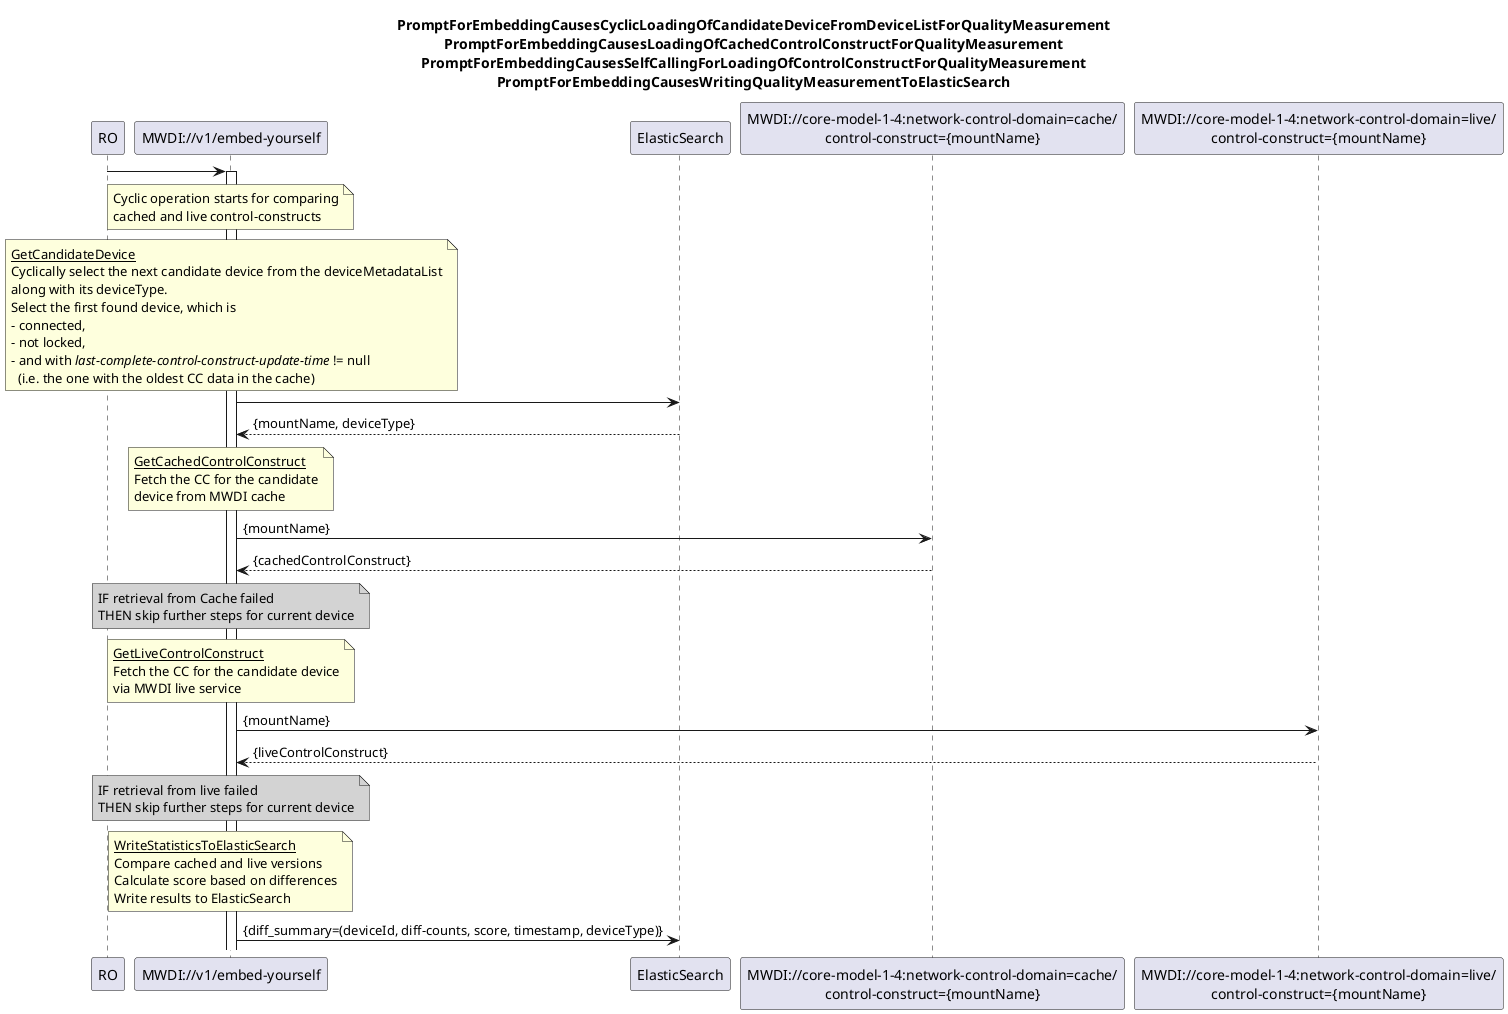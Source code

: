 @startuml 00z_CyclicCacheQualityMeasurement

skinparam responseMessageBelowArrow true

 
title
PromptForEmbeddingCausesCyclicLoadingOfCandidateDeviceFromDeviceListForQualityMeasurement
PromptForEmbeddingCausesLoadingOfCachedControlConstructForQualityMeasurement
PromptForEmbeddingCausesSelfCallingForLoadingOfControlConstructForQualityMeasurement
PromptForEmbeddingCausesWritingQualityMeasurementToElasticSearch
end title
 
participant RO as ro

participant "MWDI://v1/embed-yourself" as mwdi
participant "ElasticSearch" as es
participant "MWDI://core-model-1-4:network-control-domain=cache/\ncontrol-construct={mountName}" as cache
participant "MWDI://core-model-1-4:network-control-domain=live/\ncontrol-construct={mountName}" as live 


ro -> mwdi

activate mwdi

note over mwdi
Cyclic operation starts for comparing
cached and live control-constructs
end note

note over mwdi
  <u>GetCandidateDevice</u>
  Cyclically select the next candidate device from the deviceMetadataList
  along with its deviceType.
  Select the first found device, which is
  - connected,
  - not locked,
  - and with <i>last-complete-control-construct-update-time</i> != null
    (i.e. the one with the oldest CC data in the cache)
end note
mwdi -> es
es --> mwdi : {mountName, deviceType}

note over mwdi
  <u>GetCachedControlConstruct</u>
  Fetch the CC for the candidate
  device from MWDI cache
end note
mwdi -> cache : {mountName}
cache --> mwdi : {cachedControlConstruct}

note over mwdi #LightGray
  IF retrieval from Cache failed
  THEN skip further steps for current device
end note

note over mwdi
  <u>GetLiveControlConstruct</u>
  Fetch the CC for the candidate device
  via MWDI live service
end note
mwdi -> live : {mountName}
live --> mwdi :  {liveControlConstruct}

note over mwdi #LightGray
  IF retrieval from live failed
  THEN skip further steps for current device
end note
 
note over mwdi
  <u>WriteStatisticsToElasticSearch</u>
  Compare cached and live versions
  Calculate score based on differences
  Write results to ElasticSearch
end note


mwdi -> es : {diff_summary=(deviceId, diff-counts, score, timestamp, deviceType)}

 

@enduml
